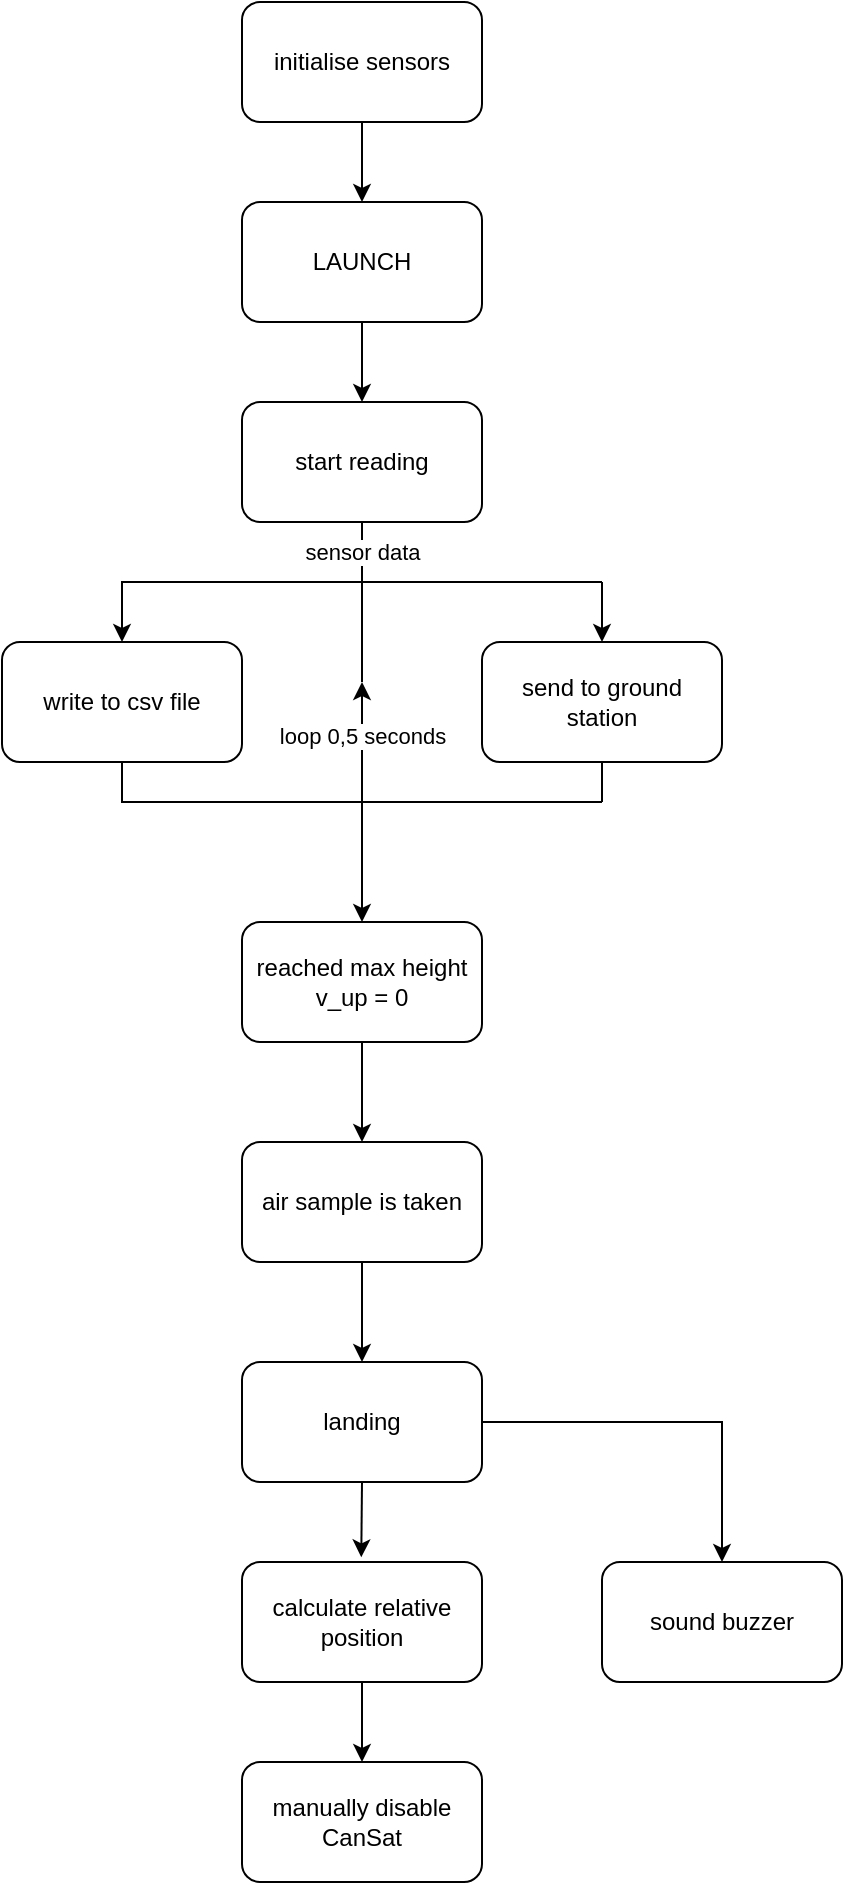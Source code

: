 <mxfile version="26.0.4">
  <diagram name="Page-1" id="edf60f1a-56cd-e834-aa8a-f176f3a09ee4">
    <mxGraphModel dx="797" dy="390" grid="1" gridSize="10" guides="1" tooltips="1" connect="1" arrows="1" fold="1" page="1" pageScale="1" pageWidth="1100" pageHeight="850" background="none" math="0" shadow="0">
      <root>
        <mxCell id="0" />
        <mxCell id="1" parent="0" />
        <mxCell id="w23d-thvgTb5b0mAhvAg-10" style="edgeStyle=orthogonalEdgeStyle;rounded=0;orthogonalLoop=1;jettySize=auto;html=1;exitX=0.5;exitY=1;exitDx=0;exitDy=0;entryX=0.5;entryY=0;entryDx=0;entryDy=0;" edge="1" parent="1" source="w23d-thvgTb5b0mAhvAg-1" target="w23d-thvgTb5b0mAhvAg-2">
          <mxGeometry relative="1" as="geometry" />
        </mxCell>
        <mxCell id="w23d-thvgTb5b0mAhvAg-1" value="initialis&lt;span style=&quot;background-color: transparent; color: light-dark(rgb(0, 0, 0), rgb(255, 255, 255));&quot;&gt;e sensors&lt;/span&gt;" style="rounded=1;whiteSpace=wrap;html=1;" vertex="1" parent="1">
          <mxGeometry x="490" width="120" height="60" as="geometry" />
        </mxCell>
        <mxCell id="w23d-thvgTb5b0mAhvAg-11" style="edgeStyle=orthogonalEdgeStyle;rounded=0;orthogonalLoop=1;jettySize=auto;html=1;exitX=0.5;exitY=1;exitDx=0;exitDy=0;entryX=0.5;entryY=0;entryDx=0;entryDy=0;" edge="1" parent="1" source="w23d-thvgTb5b0mAhvAg-2" target="w23d-thvgTb5b0mAhvAg-3">
          <mxGeometry relative="1" as="geometry" />
        </mxCell>
        <mxCell id="w23d-thvgTb5b0mAhvAg-2" value="LAUNCH" style="rounded=1;whiteSpace=wrap;html=1;" vertex="1" parent="1">
          <mxGeometry x="490" y="100" width="120" height="60" as="geometry" />
        </mxCell>
        <mxCell id="w23d-thvgTb5b0mAhvAg-6" style="edgeStyle=orthogonalEdgeStyle;rounded=0;orthogonalLoop=1;jettySize=auto;html=1;exitX=0.5;exitY=1;exitDx=0;exitDy=0;entryX=0.5;entryY=0;entryDx=0;entryDy=0;" edge="1" parent="1" source="w23d-thvgTb5b0mAhvAg-3" target="w23d-thvgTb5b0mAhvAg-4">
          <mxGeometry relative="1" as="geometry" />
        </mxCell>
        <mxCell id="w23d-thvgTb5b0mAhvAg-9" value="sensor data" style="edgeLabel;html=1;align=center;verticalAlign=middle;resizable=0;points=[];" vertex="1" connectable="0" parent="w23d-thvgTb5b0mAhvAg-6">
          <mxGeometry x="-0.841" relative="1" as="geometry">
            <mxPoint as="offset" />
          </mxGeometry>
        </mxCell>
        <mxCell id="w23d-thvgTb5b0mAhvAg-3" value="start reading" style="rounded=1;whiteSpace=wrap;html=1;" vertex="1" parent="1">
          <mxGeometry x="490" y="200" width="120" height="60" as="geometry" />
        </mxCell>
        <mxCell id="w23d-thvgTb5b0mAhvAg-12" style="edgeStyle=orthogonalEdgeStyle;rounded=0;orthogonalLoop=1;jettySize=auto;html=1;exitX=0.5;exitY=1;exitDx=0;exitDy=0;" edge="1" parent="1" source="w23d-thvgTb5b0mAhvAg-4">
          <mxGeometry relative="1" as="geometry">
            <mxPoint x="550" y="340" as="targetPoint" />
            <Array as="points">
              <mxPoint x="430" y="400" />
              <mxPoint x="550" y="400" />
            </Array>
          </mxGeometry>
        </mxCell>
        <mxCell id="w23d-thvgTb5b0mAhvAg-17" value="loop 0,5 seconds" style="edgeLabel;html=1;align=center;verticalAlign=middle;resizable=0;points=[];" vertex="1" connectable="0" parent="w23d-thvgTb5b0mAhvAg-12">
          <mxGeometry x="0.737" relative="1" as="geometry">
            <mxPoint as="offset" />
          </mxGeometry>
        </mxCell>
        <mxCell id="w23d-thvgTb5b0mAhvAg-4" value="write to csv file" style="rounded=1;whiteSpace=wrap;html=1;" vertex="1" parent="1">
          <mxGeometry x="370" y="320" width="120" height="60" as="geometry" />
        </mxCell>
        <mxCell id="w23d-thvgTb5b0mAhvAg-5" value="send to ground station" style="rounded=1;whiteSpace=wrap;html=1;" vertex="1" parent="1">
          <mxGeometry x="610" y="320" width="120" height="60" as="geometry" />
        </mxCell>
        <mxCell id="w23d-thvgTb5b0mAhvAg-7" value="" style="endArrow=none;html=1;rounded=0;" edge="1" parent="1">
          <mxGeometry width="50" height="50" relative="1" as="geometry">
            <mxPoint x="550" y="290" as="sourcePoint" />
            <mxPoint x="670" y="290" as="targetPoint" />
          </mxGeometry>
        </mxCell>
        <mxCell id="w23d-thvgTb5b0mAhvAg-8" value="" style="endArrow=classic;html=1;rounded=0;entryX=0.5;entryY=0;entryDx=0;entryDy=0;" edge="1" parent="1" target="w23d-thvgTb5b0mAhvAg-5">
          <mxGeometry width="50" height="50" relative="1" as="geometry">
            <mxPoint x="670" y="290" as="sourcePoint" />
            <mxPoint x="670" y="310" as="targetPoint" />
          </mxGeometry>
        </mxCell>
        <mxCell id="w23d-thvgTb5b0mAhvAg-14" value="" style="endArrow=none;html=1;rounded=0;" edge="1" parent="1">
          <mxGeometry width="50" height="50" relative="1" as="geometry">
            <mxPoint x="550" y="400" as="sourcePoint" />
            <mxPoint x="670" y="400" as="targetPoint" />
          </mxGeometry>
        </mxCell>
        <mxCell id="w23d-thvgTb5b0mAhvAg-15" value="" style="endArrow=none;html=1;rounded=0;" edge="1" parent="1">
          <mxGeometry width="50" height="50" relative="1" as="geometry">
            <mxPoint x="670" y="400" as="sourcePoint" />
            <mxPoint x="670" y="380" as="targetPoint" />
          </mxGeometry>
        </mxCell>
        <mxCell id="w23d-thvgTb5b0mAhvAg-16" value="" style="endArrow=none;html=1;rounded=0;" edge="1" parent="1">
          <mxGeometry width="50" height="50" relative="1" as="geometry">
            <mxPoint x="550" y="340" as="sourcePoint" />
            <mxPoint x="550" y="290" as="targetPoint" />
          </mxGeometry>
        </mxCell>
        <mxCell id="w23d-thvgTb5b0mAhvAg-18" value="" style="endArrow=classic;html=1;rounded=0;" edge="1" parent="1">
          <mxGeometry width="50" height="50" relative="1" as="geometry">
            <mxPoint x="550" y="400" as="sourcePoint" />
            <mxPoint x="550" y="460" as="targetPoint" />
          </mxGeometry>
        </mxCell>
        <mxCell id="w23d-thvgTb5b0mAhvAg-21" style="edgeStyle=orthogonalEdgeStyle;rounded=0;orthogonalLoop=1;jettySize=auto;html=1;exitX=0.5;exitY=1;exitDx=0;exitDy=0;entryX=0.5;entryY=0;entryDx=0;entryDy=0;" edge="1" parent="1" source="w23d-thvgTb5b0mAhvAg-19" target="w23d-thvgTb5b0mAhvAg-20">
          <mxGeometry relative="1" as="geometry" />
        </mxCell>
        <mxCell id="w23d-thvgTb5b0mAhvAg-19" value="reached max height&lt;div&gt;v_up = 0&lt;/div&gt;" style="rounded=1;whiteSpace=wrap;html=1;" vertex="1" parent="1">
          <mxGeometry x="490" y="460" width="120" height="60" as="geometry" />
        </mxCell>
        <mxCell id="w23d-thvgTb5b0mAhvAg-24" style="edgeStyle=orthogonalEdgeStyle;rounded=0;orthogonalLoop=1;jettySize=auto;html=1;exitX=0.5;exitY=1;exitDx=0;exitDy=0;entryX=0.5;entryY=0;entryDx=0;entryDy=0;" edge="1" parent="1" source="w23d-thvgTb5b0mAhvAg-20" target="w23d-thvgTb5b0mAhvAg-22">
          <mxGeometry relative="1" as="geometry" />
        </mxCell>
        <mxCell id="w23d-thvgTb5b0mAhvAg-20" value="air sample is taken" style="rounded=1;whiteSpace=wrap;html=1;" vertex="1" parent="1">
          <mxGeometry x="490" y="570" width="120" height="60" as="geometry" />
        </mxCell>
        <mxCell id="w23d-thvgTb5b0mAhvAg-30" style="edgeStyle=orthogonalEdgeStyle;rounded=0;orthogonalLoop=1;jettySize=auto;html=1;exitX=1;exitY=0.5;exitDx=0;exitDy=0;" edge="1" parent="1" source="w23d-thvgTb5b0mAhvAg-22" target="w23d-thvgTb5b0mAhvAg-29">
          <mxGeometry relative="1" as="geometry" />
        </mxCell>
        <mxCell id="w23d-thvgTb5b0mAhvAg-22" value="landing" style="rounded=1;whiteSpace=wrap;html=1;" vertex="1" parent="1">
          <mxGeometry x="490" y="680" width="120" height="60" as="geometry" />
        </mxCell>
        <mxCell id="w23d-thvgTb5b0mAhvAg-28" style="edgeStyle=orthogonalEdgeStyle;rounded=0;orthogonalLoop=1;jettySize=auto;html=1;exitX=0.5;exitY=1;exitDx=0;exitDy=0;entryX=0.5;entryY=0;entryDx=0;entryDy=0;" edge="1" parent="1" source="w23d-thvgTb5b0mAhvAg-25" target="w23d-thvgTb5b0mAhvAg-27">
          <mxGeometry relative="1" as="geometry" />
        </mxCell>
        <mxCell id="w23d-thvgTb5b0mAhvAg-25" value="calculate relative position" style="rounded=1;whiteSpace=wrap;html=1;" vertex="1" parent="1">
          <mxGeometry x="490" y="780" width="120" height="60" as="geometry" />
        </mxCell>
        <mxCell id="w23d-thvgTb5b0mAhvAg-26" style="edgeStyle=orthogonalEdgeStyle;rounded=0;orthogonalLoop=1;jettySize=auto;html=1;exitX=0.5;exitY=1;exitDx=0;exitDy=0;entryX=0.497;entryY=-0.039;entryDx=0;entryDy=0;entryPerimeter=0;" edge="1" parent="1" source="w23d-thvgTb5b0mAhvAg-22" target="w23d-thvgTb5b0mAhvAg-25">
          <mxGeometry relative="1" as="geometry" />
        </mxCell>
        <mxCell id="w23d-thvgTb5b0mAhvAg-27" value="manually disable CanSat" style="rounded=1;whiteSpace=wrap;html=1;" vertex="1" parent="1">
          <mxGeometry x="490" y="880" width="120" height="60" as="geometry" />
        </mxCell>
        <mxCell id="w23d-thvgTb5b0mAhvAg-29" value="sound buzzer" style="rounded=1;whiteSpace=wrap;html=1;" vertex="1" parent="1">
          <mxGeometry x="670" y="780" width="120" height="60" as="geometry" />
        </mxCell>
      </root>
    </mxGraphModel>
  </diagram>
</mxfile>
